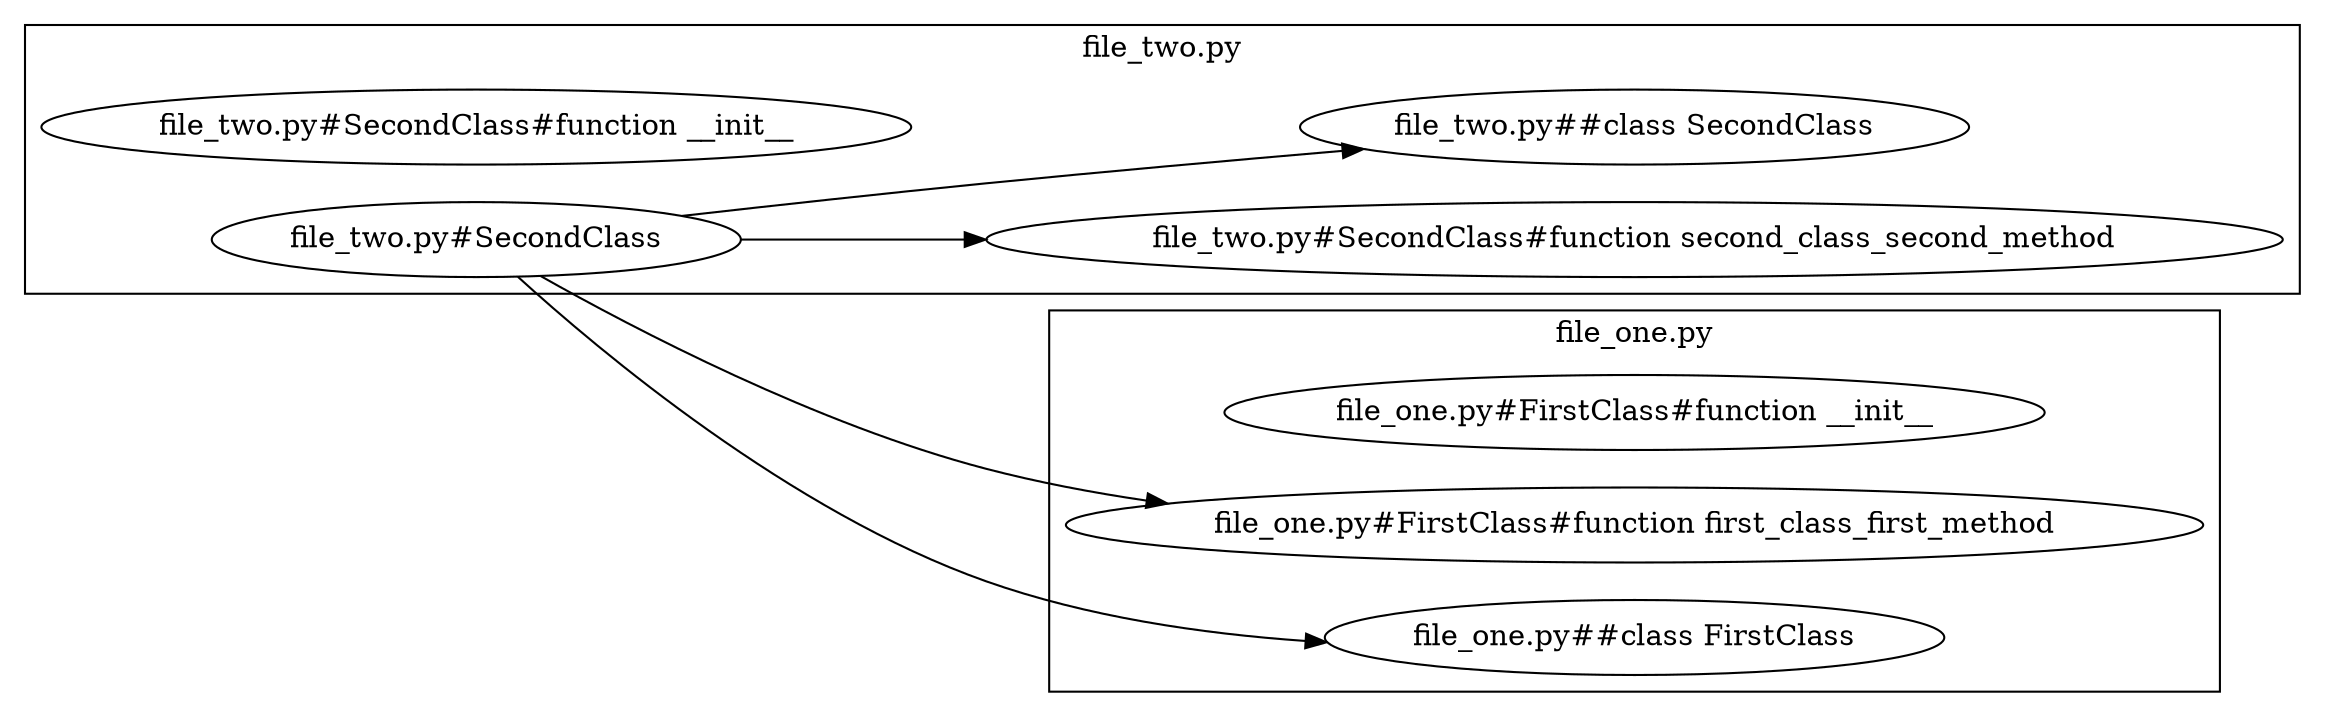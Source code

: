 digraph G {
	graph [rankdir=LR]
	subgraph "cluster_file_one.py" {
		graph [rankdir=LR]
		graph [label="file_one.py"]
		"file_one.py#FirstClass#__init__" [label="file_one.py#FirstClass#function __init__"]
		"file_one.py#FirstClass#first_class_first_method" [label="file_one.py#FirstClass#function first_class_first_method"]
		"file_one.py##FirstClass" [label="file_one.py##class FirstClass"]
	}
	subgraph "cluster_file_two.py" {
		graph [rankdir=LR]
		graph [label="file_two.py"]
		"file_two.py#SecondClass#second_class_second_method" [label="file_two.py#SecondClass#function second_class_second_method"]
		"file_two.py##SecondClass" [label="file_two.py##class SecondClass"]
		"file_two.py#SecondClass#__init__" [label="file_two.py#SecondClass#function __init__"]
		"file_two.py#SecondClass" [label="file_two.py#SecondClass"]
		"file_two.py#SecondClass" [label="file_two.py#SecondClass"]
		"file_two.py#SecondClass" [label="file_two.py#SecondClass"]
		"file_two.py#SecondClass" [label="file_two.py#SecondClass"]
	}
	"file_two.py#SecondClass" -> "file_two.py#SecondClass#second_class_second_method"
	"file_two.py#SecondClass" -> "file_two.py##SecondClass"
	"file_two.py#SecondClass" -> "file_one.py##FirstClass"
	"file_two.py#SecondClass" -> "file_one.py#FirstClass#first_class_first_method"
}
